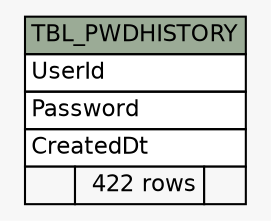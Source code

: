 // dot 2.38.0 on Windows 10 10.0
// SchemaSpy rev 590
digraph "TBL_PWDHISTORY" {
  graph [
    rankdir="RL"
    bgcolor="#f7f7f7"
    nodesep="0.18"
    ranksep="0.46"
    fontname="Helvetica"
    fontsize="11"
  ];
  node [
    fontname="Helvetica"
    fontsize="11"
    shape="plaintext"
  ];
  edge [
    arrowsize="0.8"
  ];
  "TBL_PWDHISTORY" [
    label=<
    <TABLE BORDER="0" CELLBORDER="1" CELLSPACING="0" BGCOLOR="#ffffff">
      <TR><TD COLSPAN="3" BGCOLOR="#9bab96" ALIGN="CENTER">TBL_PWDHISTORY</TD></TR>
      <TR><TD PORT="UserId" COLSPAN="3" ALIGN="LEFT">UserId</TD></TR>
      <TR><TD PORT="Password" COLSPAN="3" ALIGN="LEFT">Password</TD></TR>
      <TR><TD PORT="CreatedDt" COLSPAN="3" ALIGN="LEFT">CreatedDt</TD></TR>
      <TR><TD ALIGN="LEFT" BGCOLOR="#f7f7f7">  </TD><TD ALIGN="RIGHT" BGCOLOR="#f7f7f7">422 rows</TD><TD ALIGN="RIGHT" BGCOLOR="#f7f7f7">  </TD></TR>
    </TABLE>>
    URL="tables/TBL_PWDHISTORY.html"
    tooltip="TBL_PWDHISTORY"
  ];
}
